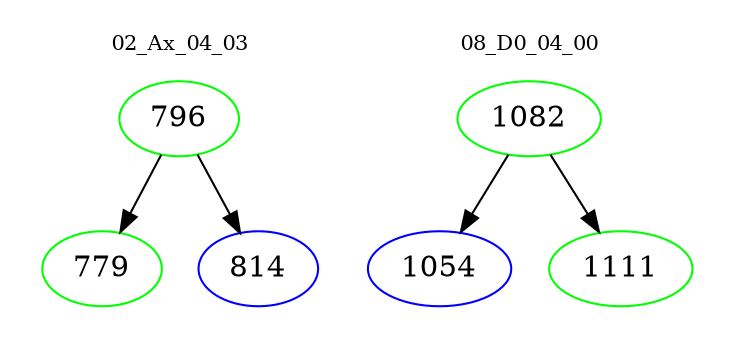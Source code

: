 digraph{
subgraph cluster_0 {
color = white
label = "02_Ax_04_03";
fontsize=10;
T0_796 [label="796", color="green"]
T0_796 -> T0_779 [color="black"]
T0_779 [label="779", color="green"]
T0_796 -> T0_814 [color="black"]
T0_814 [label="814", color="blue"]
}
subgraph cluster_1 {
color = white
label = "08_D0_04_00";
fontsize=10;
T1_1082 [label="1082", color="green"]
T1_1082 -> T1_1054 [color="black"]
T1_1054 [label="1054", color="blue"]
T1_1082 -> T1_1111 [color="black"]
T1_1111 [label="1111", color="green"]
}
}
